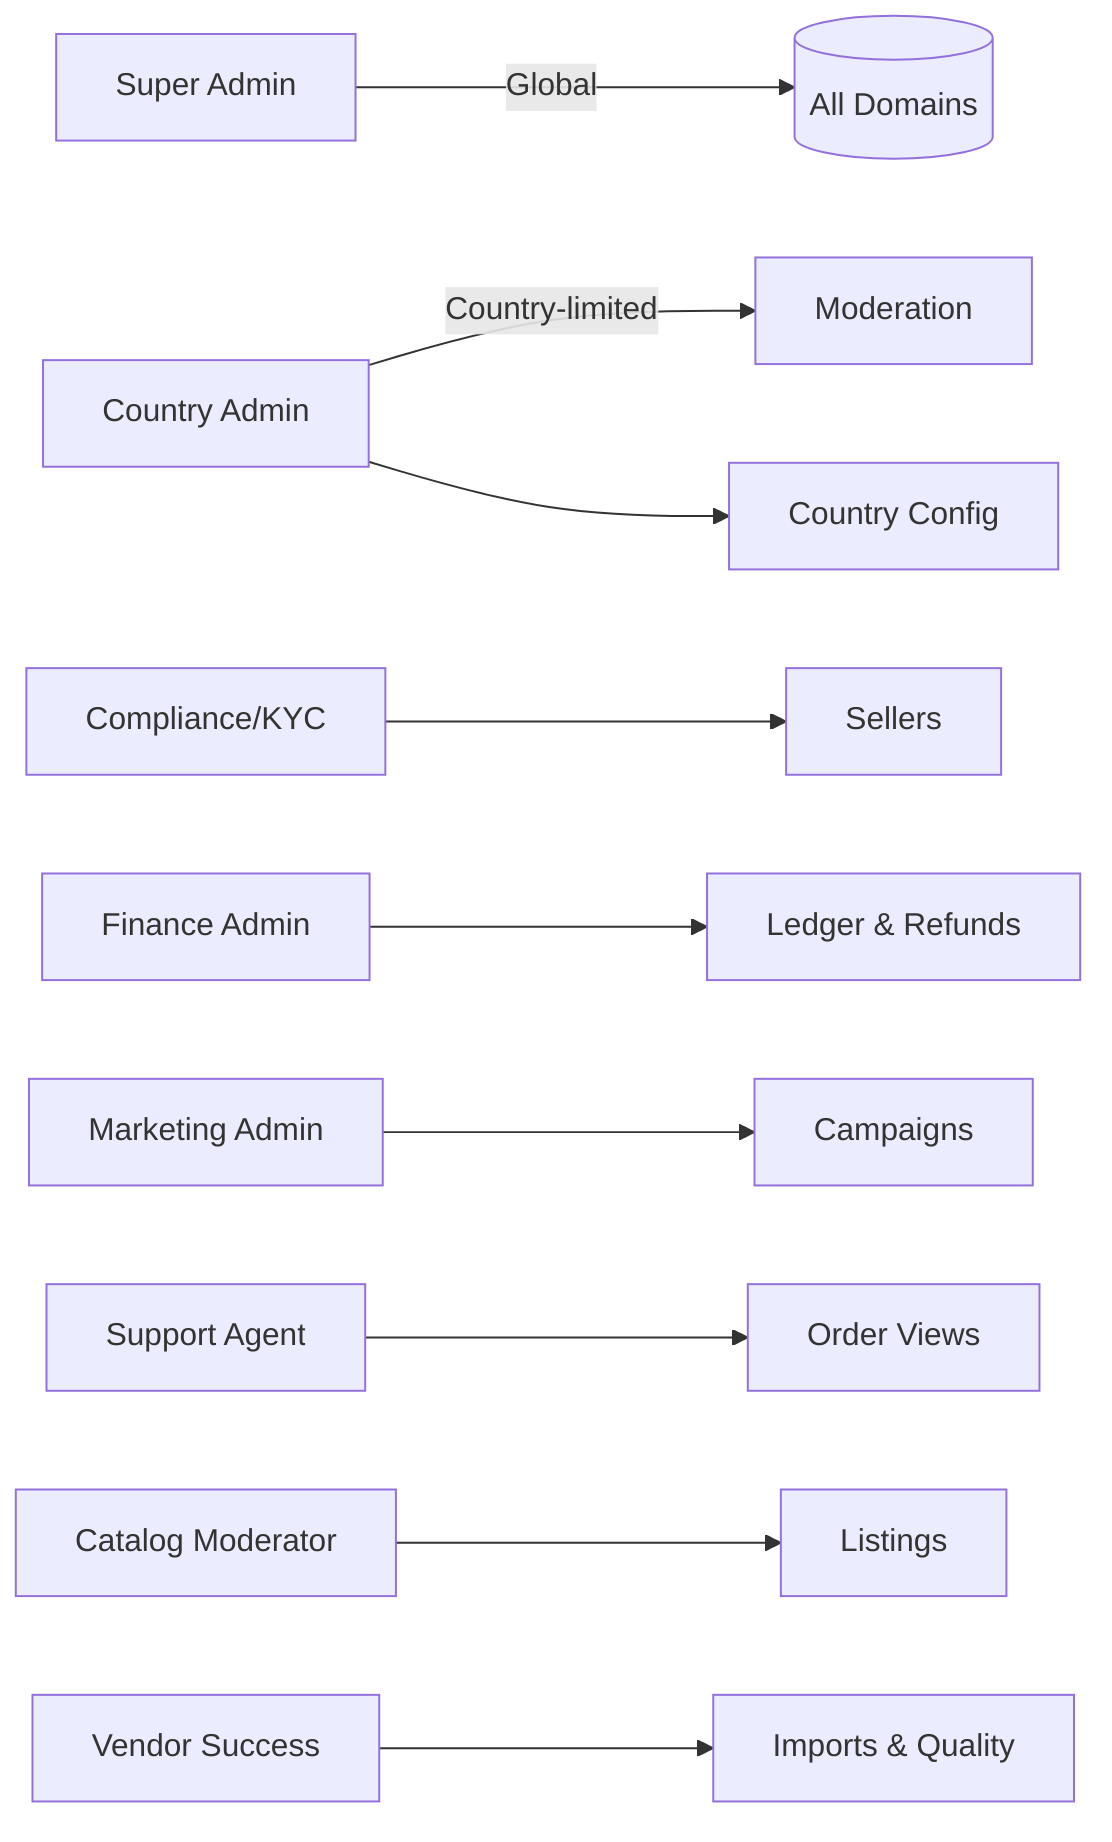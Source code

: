 flowchart LR
  SA[Super Admin] -->|Global| ALL[(All Domains)]
  CA[Country Admin] -->|Country-limited| MOD[Moderation]
  CA --> CFG[Country Config]
  KYC[Compliance/KYC] --> SELL[Sellers]
  FIN[Finance Admin] --> LED[Ledger & Refunds]
  MKT[Marketing Admin] --> CMP[Campaigns]
  SUP[Support Agent] --> ORD[Order Views]
  CATM[Catalog Moderator] --> LST[Listings]
  VSU[Vendor Success] --> IMP[Imports & Quality]